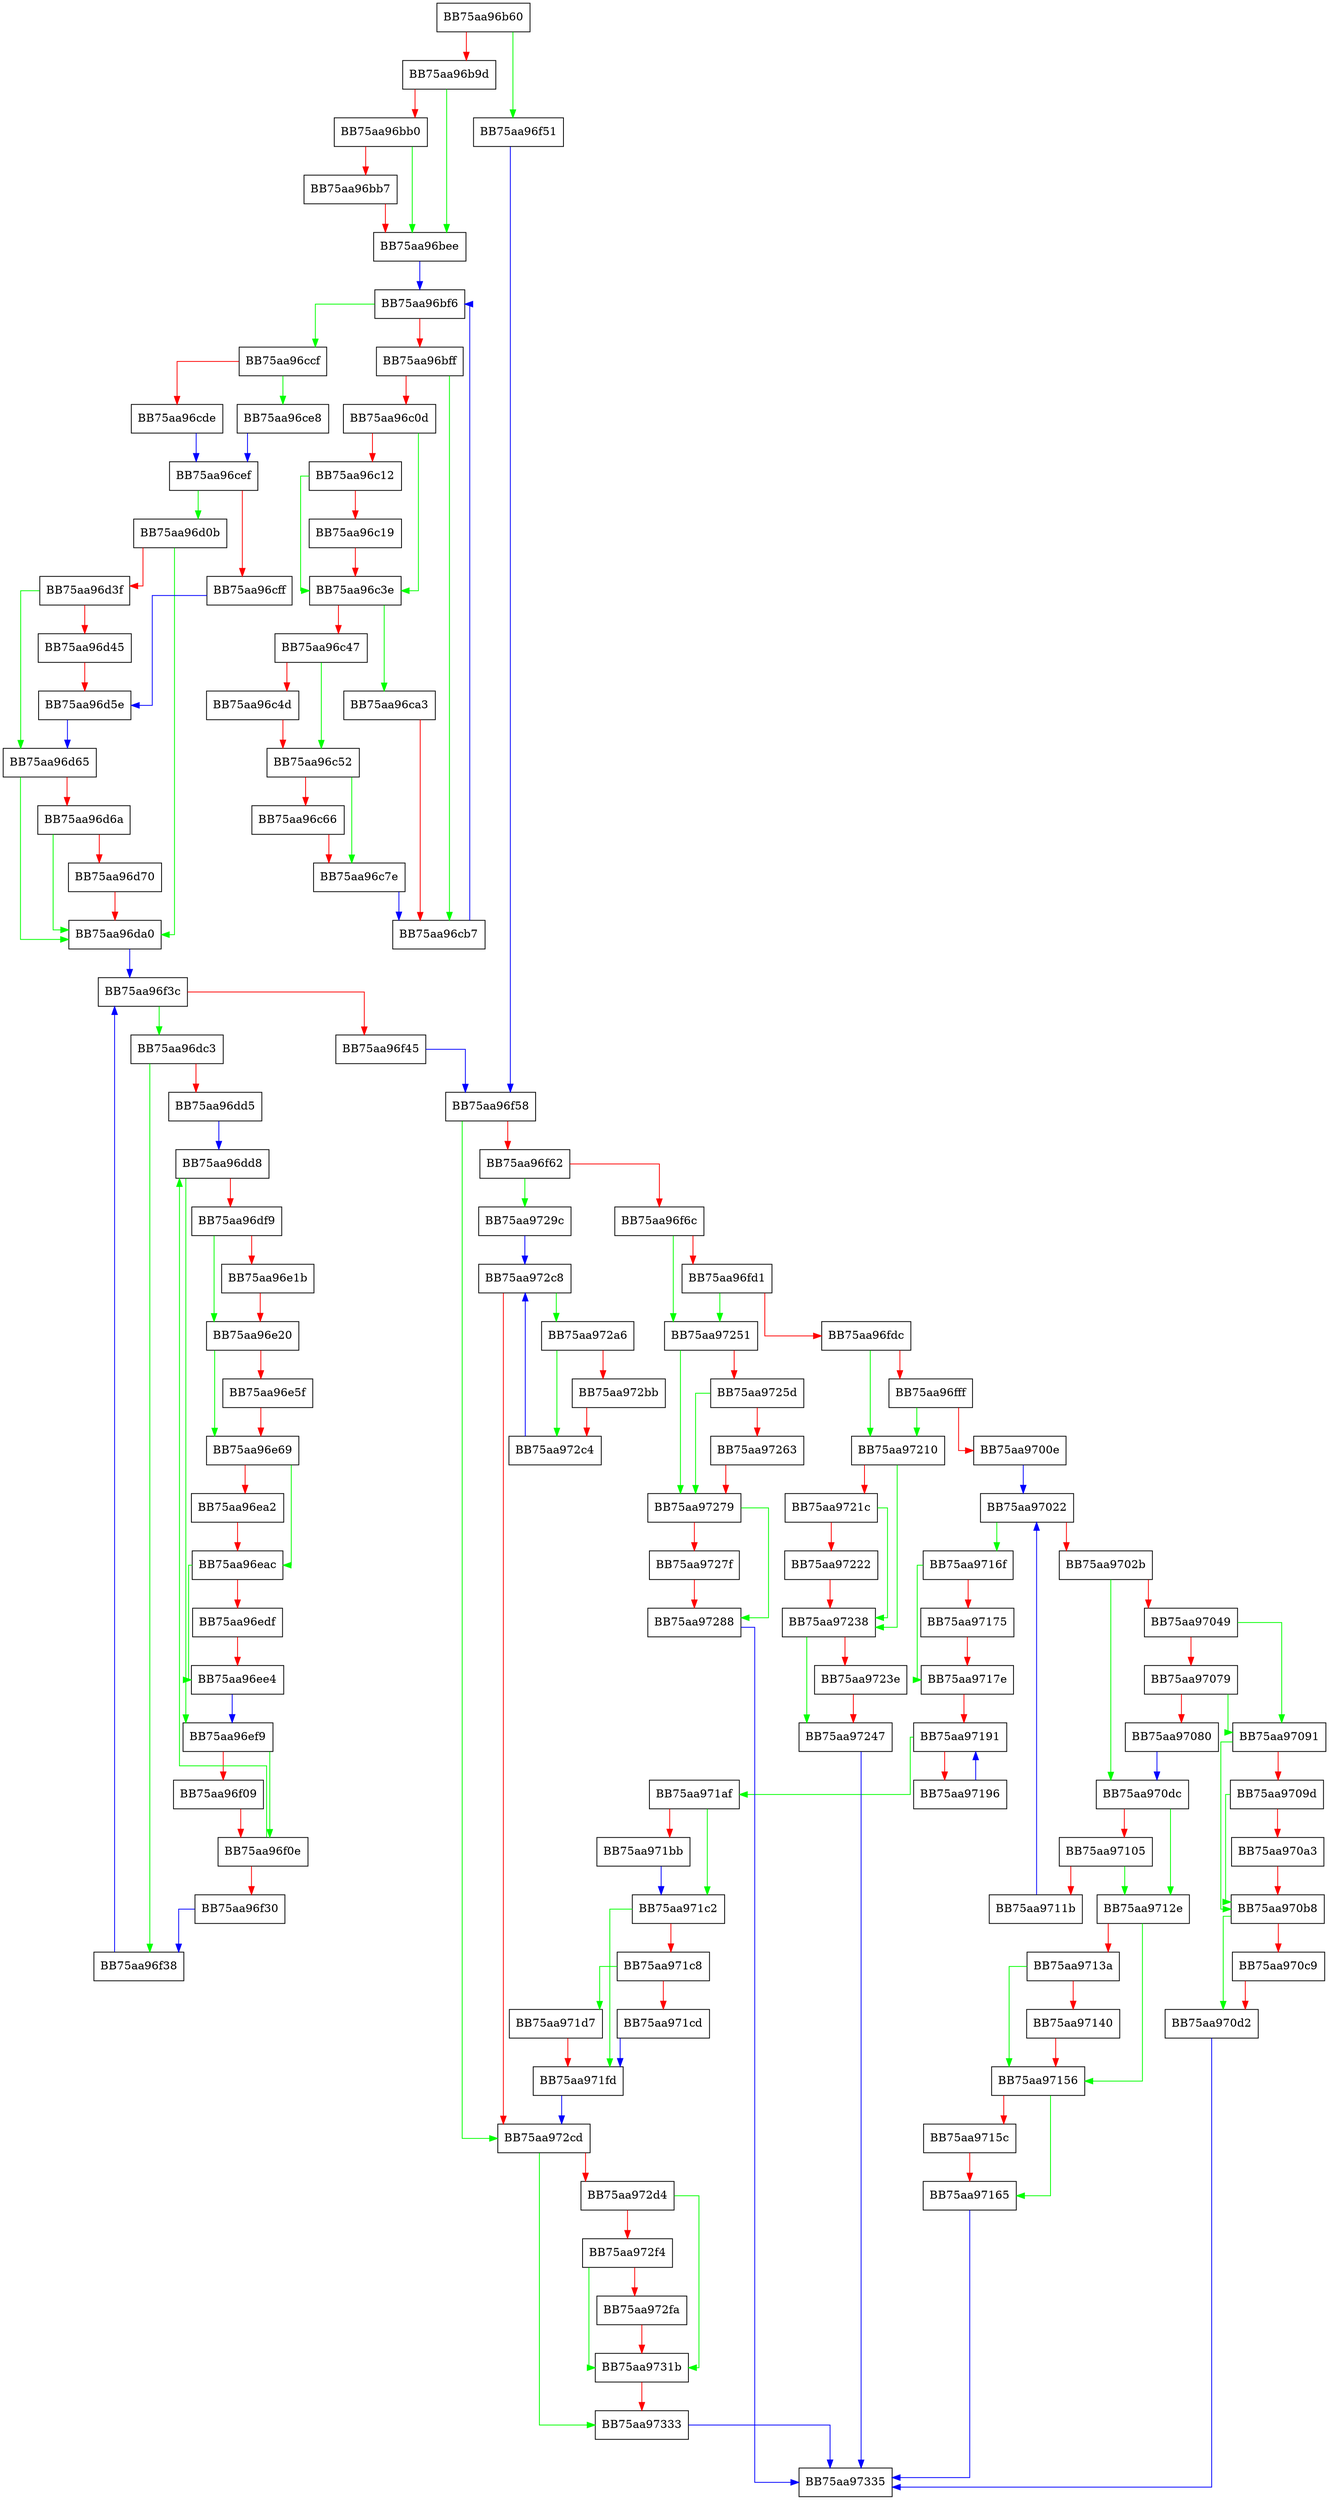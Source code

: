 digraph PostProcessRecordsWorker {
  node [shape="box"];
  graph [splines=ortho];
  BB75aa96b60 -> BB75aa96f51 [color="green"];
  BB75aa96b60 -> BB75aa96b9d [color="red"];
  BB75aa96b9d -> BB75aa96bee [color="green"];
  BB75aa96b9d -> BB75aa96bb0 [color="red"];
  BB75aa96bb0 -> BB75aa96bee [color="green"];
  BB75aa96bb0 -> BB75aa96bb7 [color="red"];
  BB75aa96bb7 -> BB75aa96bee [color="red"];
  BB75aa96bee -> BB75aa96bf6 [color="blue"];
  BB75aa96bf6 -> BB75aa96ccf [color="green"];
  BB75aa96bf6 -> BB75aa96bff [color="red"];
  BB75aa96bff -> BB75aa96cb7 [color="green"];
  BB75aa96bff -> BB75aa96c0d [color="red"];
  BB75aa96c0d -> BB75aa96c3e [color="green"];
  BB75aa96c0d -> BB75aa96c12 [color="red"];
  BB75aa96c12 -> BB75aa96c3e [color="green"];
  BB75aa96c12 -> BB75aa96c19 [color="red"];
  BB75aa96c19 -> BB75aa96c3e [color="red"];
  BB75aa96c3e -> BB75aa96ca3 [color="green"];
  BB75aa96c3e -> BB75aa96c47 [color="red"];
  BB75aa96c47 -> BB75aa96c52 [color="green"];
  BB75aa96c47 -> BB75aa96c4d [color="red"];
  BB75aa96c4d -> BB75aa96c52 [color="red"];
  BB75aa96c52 -> BB75aa96c7e [color="green"];
  BB75aa96c52 -> BB75aa96c66 [color="red"];
  BB75aa96c66 -> BB75aa96c7e [color="red"];
  BB75aa96c7e -> BB75aa96cb7 [color="blue"];
  BB75aa96ca3 -> BB75aa96cb7 [color="red"];
  BB75aa96cb7 -> BB75aa96bf6 [color="blue"];
  BB75aa96ccf -> BB75aa96ce8 [color="green"];
  BB75aa96ccf -> BB75aa96cde [color="red"];
  BB75aa96cde -> BB75aa96cef [color="blue"];
  BB75aa96ce8 -> BB75aa96cef [color="blue"];
  BB75aa96cef -> BB75aa96d0b [color="green"];
  BB75aa96cef -> BB75aa96cff [color="red"];
  BB75aa96cff -> BB75aa96d5e [color="blue"];
  BB75aa96d0b -> BB75aa96da0 [color="green"];
  BB75aa96d0b -> BB75aa96d3f [color="red"];
  BB75aa96d3f -> BB75aa96d65 [color="green"];
  BB75aa96d3f -> BB75aa96d45 [color="red"];
  BB75aa96d45 -> BB75aa96d5e [color="red"];
  BB75aa96d5e -> BB75aa96d65 [color="blue"];
  BB75aa96d65 -> BB75aa96da0 [color="green"];
  BB75aa96d65 -> BB75aa96d6a [color="red"];
  BB75aa96d6a -> BB75aa96da0 [color="green"];
  BB75aa96d6a -> BB75aa96d70 [color="red"];
  BB75aa96d70 -> BB75aa96da0 [color="red"];
  BB75aa96da0 -> BB75aa96f3c [color="blue"];
  BB75aa96dc3 -> BB75aa96f38 [color="green"];
  BB75aa96dc3 -> BB75aa96dd5 [color="red"];
  BB75aa96dd5 -> BB75aa96dd8 [color="blue"];
  BB75aa96dd8 -> BB75aa96ef9 [color="green"];
  BB75aa96dd8 -> BB75aa96df9 [color="red"];
  BB75aa96df9 -> BB75aa96e20 [color="green"];
  BB75aa96df9 -> BB75aa96e1b [color="red"];
  BB75aa96e1b -> BB75aa96e20 [color="red"];
  BB75aa96e20 -> BB75aa96e69 [color="green"];
  BB75aa96e20 -> BB75aa96e5f [color="red"];
  BB75aa96e5f -> BB75aa96e69 [color="red"];
  BB75aa96e69 -> BB75aa96eac [color="green"];
  BB75aa96e69 -> BB75aa96ea2 [color="red"];
  BB75aa96ea2 -> BB75aa96eac [color="red"];
  BB75aa96eac -> BB75aa96ee4 [color="green"];
  BB75aa96eac -> BB75aa96edf [color="red"];
  BB75aa96edf -> BB75aa96ee4 [color="red"];
  BB75aa96ee4 -> BB75aa96ef9 [color="blue"];
  BB75aa96ef9 -> BB75aa96f0e [color="green"];
  BB75aa96ef9 -> BB75aa96f09 [color="red"];
  BB75aa96f09 -> BB75aa96f0e [color="red"];
  BB75aa96f0e -> BB75aa96dd8 [color="green"];
  BB75aa96f0e -> BB75aa96f30 [color="red"];
  BB75aa96f30 -> BB75aa96f38 [color="blue"];
  BB75aa96f38 -> BB75aa96f3c [color="blue"];
  BB75aa96f3c -> BB75aa96dc3 [color="green"];
  BB75aa96f3c -> BB75aa96f45 [color="red"];
  BB75aa96f45 -> BB75aa96f58 [color="blue"];
  BB75aa96f51 -> BB75aa96f58 [color="blue"];
  BB75aa96f58 -> BB75aa972cd [color="green"];
  BB75aa96f58 -> BB75aa96f62 [color="red"];
  BB75aa96f62 -> BB75aa9729c [color="green"];
  BB75aa96f62 -> BB75aa96f6c [color="red"];
  BB75aa96f6c -> BB75aa97251 [color="green"];
  BB75aa96f6c -> BB75aa96fd1 [color="red"];
  BB75aa96fd1 -> BB75aa97251 [color="green"];
  BB75aa96fd1 -> BB75aa96fdc [color="red"];
  BB75aa96fdc -> BB75aa97210 [color="green"];
  BB75aa96fdc -> BB75aa96fff [color="red"];
  BB75aa96fff -> BB75aa97210 [color="green"];
  BB75aa96fff -> BB75aa9700e [color="red"];
  BB75aa9700e -> BB75aa97022 [color="blue"];
  BB75aa97022 -> BB75aa9716f [color="green"];
  BB75aa97022 -> BB75aa9702b [color="red"];
  BB75aa9702b -> BB75aa970dc [color="green"];
  BB75aa9702b -> BB75aa97049 [color="red"];
  BB75aa97049 -> BB75aa97091 [color="green"];
  BB75aa97049 -> BB75aa97079 [color="red"];
  BB75aa97079 -> BB75aa97091 [color="green"];
  BB75aa97079 -> BB75aa97080 [color="red"];
  BB75aa97080 -> BB75aa970dc [color="blue"];
  BB75aa97091 -> BB75aa970b8 [color="green"];
  BB75aa97091 -> BB75aa9709d [color="red"];
  BB75aa9709d -> BB75aa970b8 [color="green"];
  BB75aa9709d -> BB75aa970a3 [color="red"];
  BB75aa970a3 -> BB75aa970b8 [color="red"];
  BB75aa970b8 -> BB75aa970d2 [color="green"];
  BB75aa970b8 -> BB75aa970c9 [color="red"];
  BB75aa970c9 -> BB75aa970d2 [color="red"];
  BB75aa970d2 -> BB75aa97335 [color="blue"];
  BB75aa970dc -> BB75aa9712e [color="green"];
  BB75aa970dc -> BB75aa97105 [color="red"];
  BB75aa97105 -> BB75aa9712e [color="green"];
  BB75aa97105 -> BB75aa9711b [color="red"];
  BB75aa9711b -> BB75aa97022 [color="blue"];
  BB75aa9712e -> BB75aa97156 [color="green"];
  BB75aa9712e -> BB75aa9713a [color="red"];
  BB75aa9713a -> BB75aa97156 [color="green"];
  BB75aa9713a -> BB75aa97140 [color="red"];
  BB75aa97140 -> BB75aa97156 [color="red"];
  BB75aa97156 -> BB75aa97165 [color="green"];
  BB75aa97156 -> BB75aa9715c [color="red"];
  BB75aa9715c -> BB75aa97165 [color="red"];
  BB75aa97165 -> BB75aa97335 [color="blue"];
  BB75aa9716f -> BB75aa9717e [color="green"];
  BB75aa9716f -> BB75aa97175 [color="red"];
  BB75aa97175 -> BB75aa9717e [color="red"];
  BB75aa9717e -> BB75aa97191 [color="red"];
  BB75aa97191 -> BB75aa971af [color="green"];
  BB75aa97191 -> BB75aa97196 [color="red"];
  BB75aa97196 -> BB75aa97191 [color="blue"];
  BB75aa971af -> BB75aa971c2 [color="green"];
  BB75aa971af -> BB75aa971bb [color="red"];
  BB75aa971bb -> BB75aa971c2 [color="blue"];
  BB75aa971c2 -> BB75aa971fd [color="green"];
  BB75aa971c2 -> BB75aa971c8 [color="red"];
  BB75aa971c8 -> BB75aa971d7 [color="green"];
  BB75aa971c8 -> BB75aa971cd [color="red"];
  BB75aa971cd -> BB75aa971fd [color="blue"];
  BB75aa971d7 -> BB75aa971fd [color="red"];
  BB75aa971fd -> BB75aa972cd [color="blue"];
  BB75aa97210 -> BB75aa97238 [color="green"];
  BB75aa97210 -> BB75aa9721c [color="red"];
  BB75aa9721c -> BB75aa97238 [color="green"];
  BB75aa9721c -> BB75aa97222 [color="red"];
  BB75aa97222 -> BB75aa97238 [color="red"];
  BB75aa97238 -> BB75aa97247 [color="green"];
  BB75aa97238 -> BB75aa9723e [color="red"];
  BB75aa9723e -> BB75aa97247 [color="red"];
  BB75aa97247 -> BB75aa97335 [color="blue"];
  BB75aa97251 -> BB75aa97279 [color="green"];
  BB75aa97251 -> BB75aa9725d [color="red"];
  BB75aa9725d -> BB75aa97279 [color="green"];
  BB75aa9725d -> BB75aa97263 [color="red"];
  BB75aa97263 -> BB75aa97279 [color="red"];
  BB75aa97279 -> BB75aa97288 [color="green"];
  BB75aa97279 -> BB75aa9727f [color="red"];
  BB75aa9727f -> BB75aa97288 [color="red"];
  BB75aa97288 -> BB75aa97335 [color="blue"];
  BB75aa9729c -> BB75aa972c8 [color="blue"];
  BB75aa972a6 -> BB75aa972c4 [color="green"];
  BB75aa972a6 -> BB75aa972bb [color="red"];
  BB75aa972bb -> BB75aa972c4 [color="red"];
  BB75aa972c4 -> BB75aa972c8 [color="blue"];
  BB75aa972c8 -> BB75aa972a6 [color="green"];
  BB75aa972c8 -> BB75aa972cd [color="red"];
  BB75aa972cd -> BB75aa97333 [color="green"];
  BB75aa972cd -> BB75aa972d4 [color="red"];
  BB75aa972d4 -> BB75aa9731b [color="green"];
  BB75aa972d4 -> BB75aa972f4 [color="red"];
  BB75aa972f4 -> BB75aa9731b [color="green"];
  BB75aa972f4 -> BB75aa972fa [color="red"];
  BB75aa972fa -> BB75aa9731b [color="red"];
  BB75aa9731b -> BB75aa97333 [color="red"];
  BB75aa97333 -> BB75aa97335 [color="blue"];
}